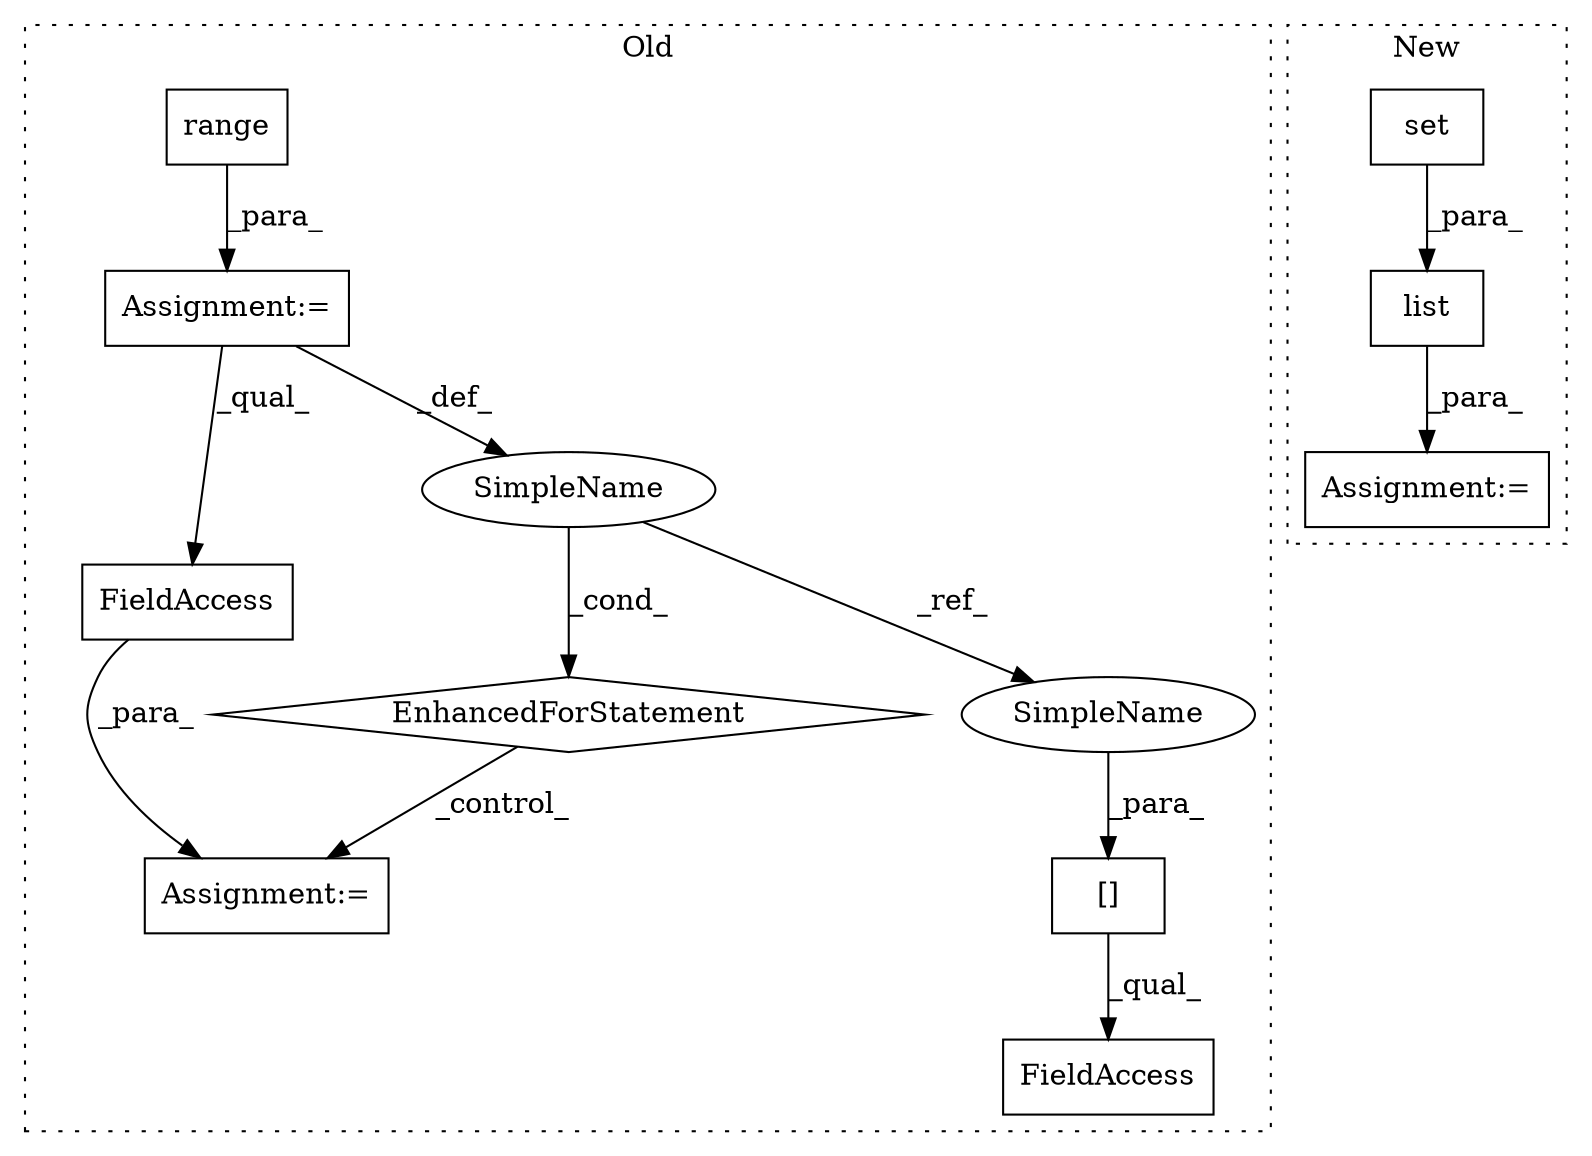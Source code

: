 digraph G {
subgraph cluster0 {
1 [label="range" a="32" s="10976,10997" l="6,1" shape="box"];
3 [label="Assignment:=" a="7" s="10905,10998" l="53,2" shape="box"];
5 [label="EnhancedForStatement" a="70" s="10905,10998" l="53,2" shape="diamond"];
7 [label="FieldAccess" a="22" s="11106" l="45" shape="box"];
8 [label="FieldAccess" a="22" s="11258" l="58" shape="box"];
9 [label="SimpleName" a="42" s="10962" l="11" shape="ellipse"];
10 [label="Assignment:=" a="7" s="11163,11316" l="61,2" shape="box"];
11 [label="[]" a="2" s="11106,11140" l="23,1" shape="box"];
12 [label="SimpleName" a="42" s="11129" l="11" shape="ellipse"];
label = "Old";
style="dotted";
}
subgraph cluster1 {
2 [label="set" a="32" s="5237,5276" l="4,1" shape="box"];
4 [label="Assignment:=" a="7" s="5224" l="1" shape="box"];
6 [label="list" a="32" s="5232,5304" l="5,1" shape="box"];
label = "New";
style="dotted";
}
1 -> 3 [label="_para_"];
2 -> 6 [label="_para_"];
3 -> 8 [label="_qual_"];
3 -> 9 [label="_def_"];
5 -> 10 [label="_control_"];
6 -> 4 [label="_para_"];
8 -> 10 [label="_para_"];
9 -> 5 [label="_cond_"];
9 -> 12 [label="_ref_"];
11 -> 7 [label="_qual_"];
12 -> 11 [label="_para_"];
}